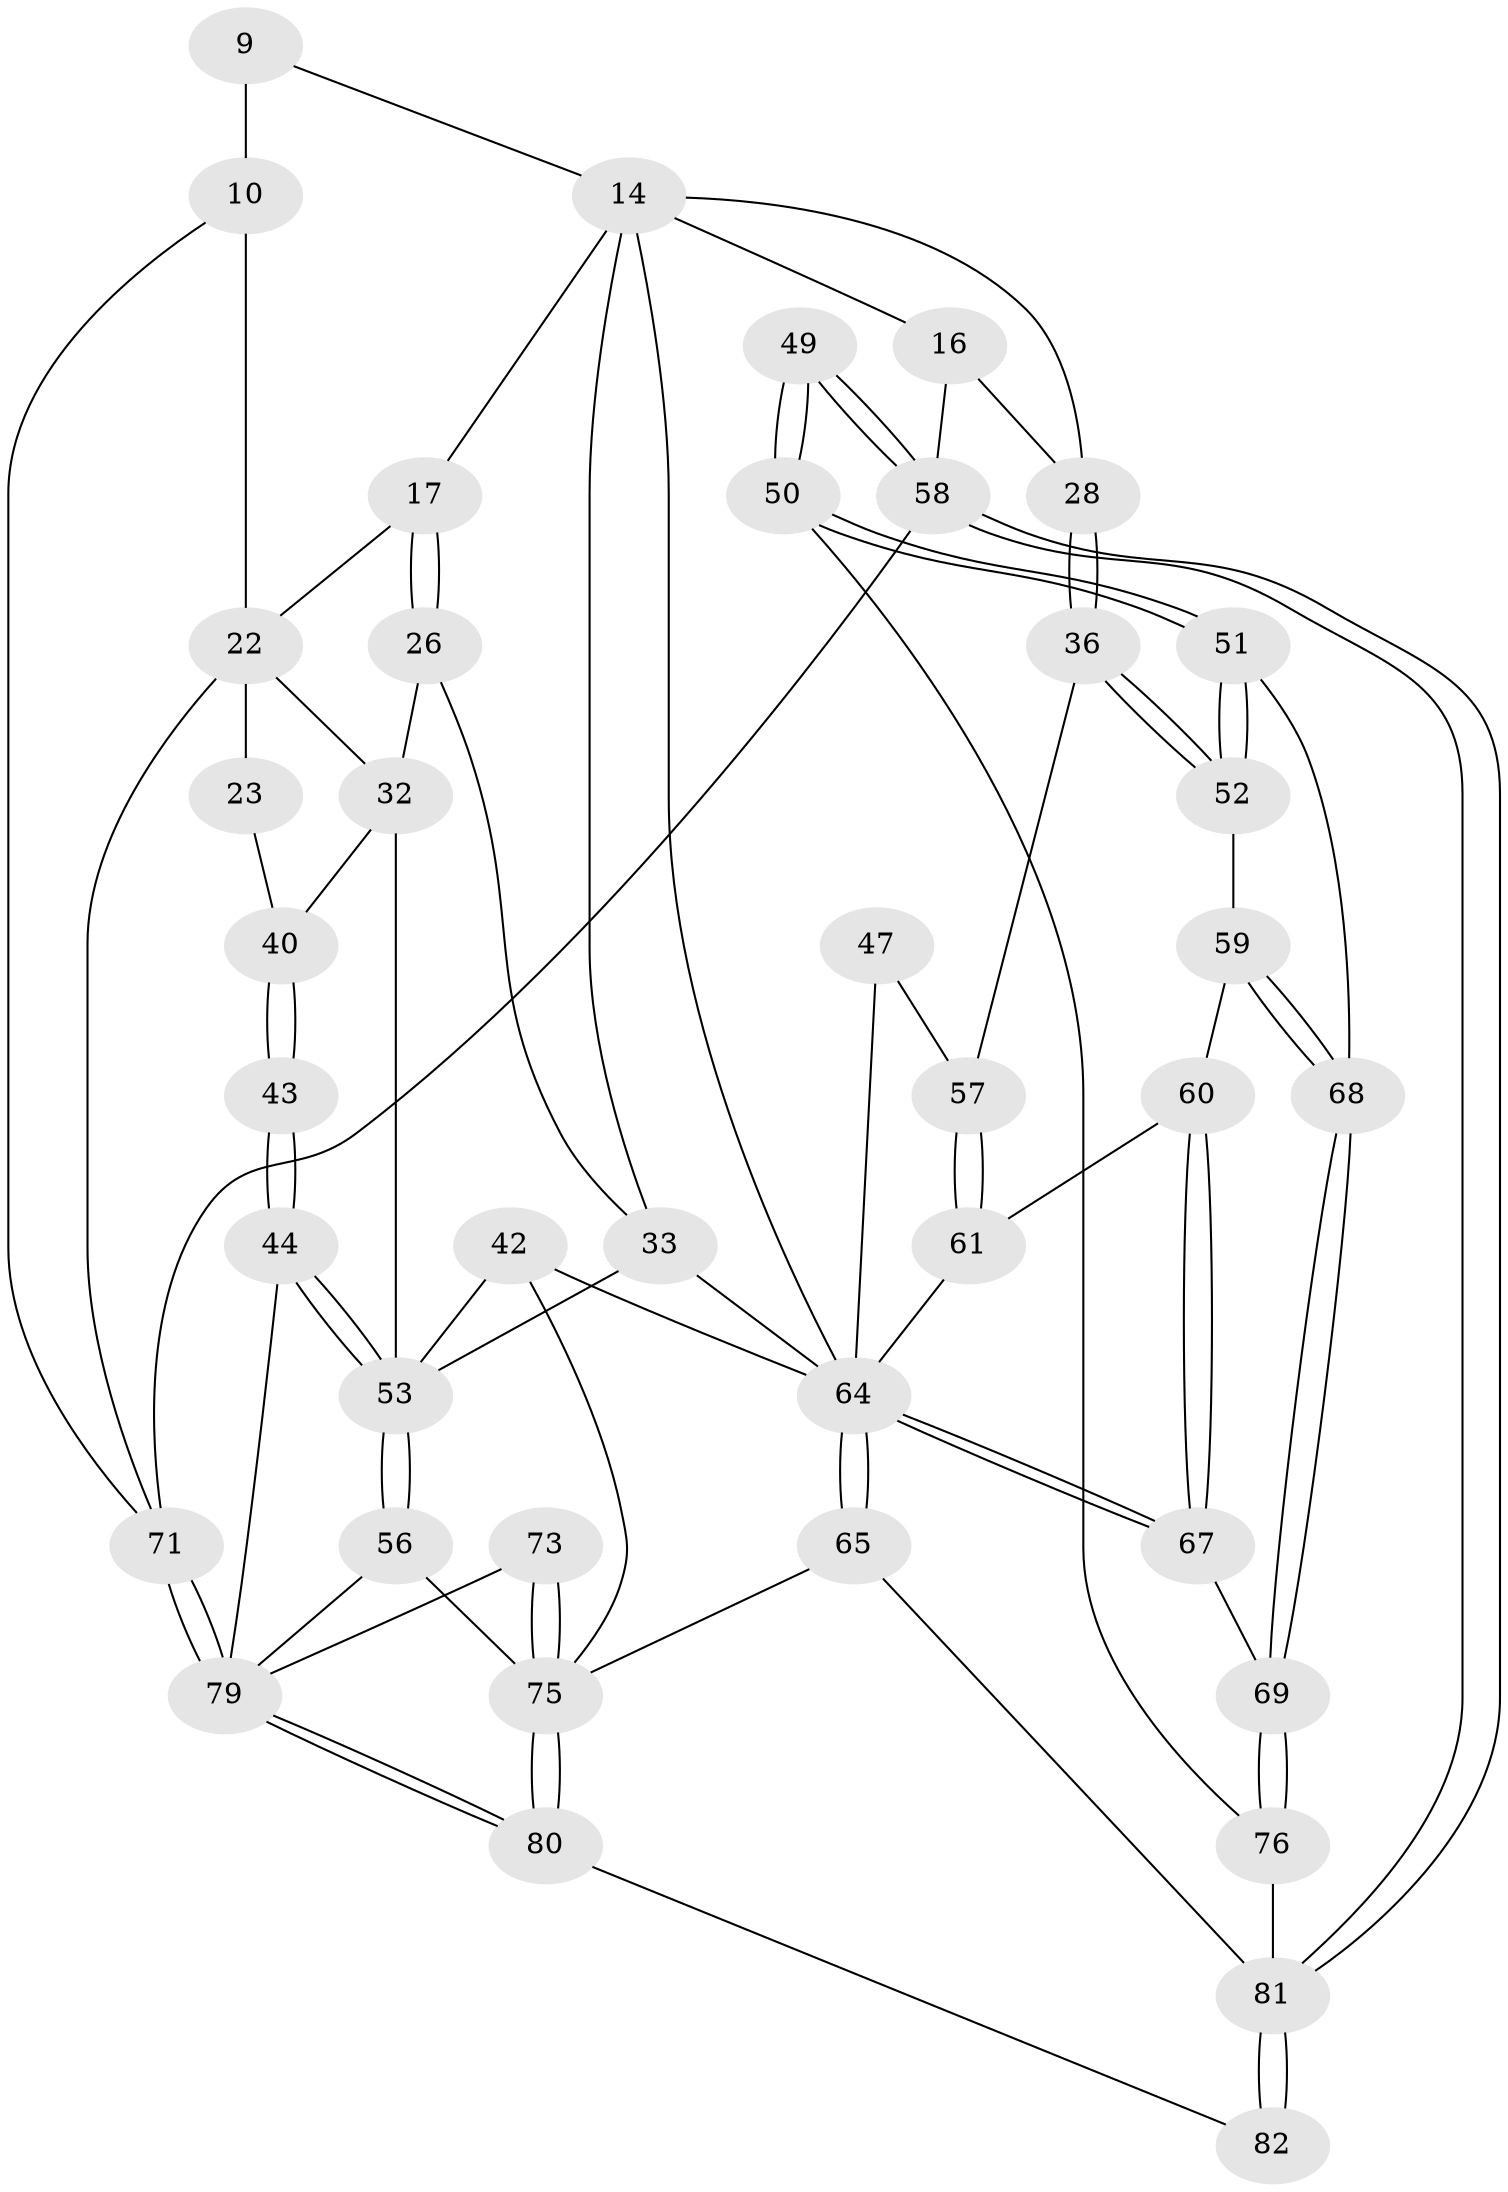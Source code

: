 // original degree distribution, {3: 0.024390243902439025, 4: 0.24390243902439024, 5: 0.5121951219512195, 6: 0.21951219512195122}
// Generated by graph-tools (version 1.1) at 2025/01/03/09/25 05:01:14]
// undirected, 41 vertices, 92 edges
graph export_dot {
graph [start="1"]
  node [color=gray90,style=filled];
  9 [pos="+0.3009994701349125+0",super="+6"];
  10 [pos="+0.1353862284153719+0.13991190673337808",super="+5"];
  14 [pos="+0.5831598935406237+0.24928224701151083",super="+8+13"];
  16 [pos="+0.9521895617262672+0.32995450573731344",super="+11"];
  17 [pos="+0.33895760812513565+0.2243433826736213"];
  22 [pos="+0.20221997730774535+0.34528100365393605",super="+21"];
  23 [pos="+0.044686081577092286+0.2957698507901996"];
  26 [pos="+0.33803579924900423+0.24161844597985094"];
  28 [pos="+0.9130962375006318+0.35903236777815634",super="+12"];
  32 [pos="+0.26225398716999915+0.42523699743053267",super="+27"];
  33 [pos="+0.4601479990161829+0.3762975094564671",super="+25"];
  36 [pos="+0.8266037805900591+0.44232676209138994"];
  40 [pos="+0.13473206458533724+0.41040665406364",super="+39"];
  42 [pos="+0.46691356450535737+0.5365386825635262"];
  43 [pos="+0.0758873591658952+0.5058472614413481"];
  44 [pos="+0.0634800546152068+0.514838084147396"];
  47 [pos="+0.5392453115110142+0.5459343262005792",super="+38"];
  49 [pos="+1+0.7956946043677713"];
  50 [pos="+0.9347878686133646+0.7118703579028677"];
  51 [pos="+0.9085196265003808+0.6731839684606007"];
  52 [pos="+0.8424571778020303+0.5391793003646483"];
  53 [pos="+0.27700647240667414+0.6150227478749096",super="+31+30+29"];
  56 [pos="+0.27770327788373445+0.6165166029120237"];
  57 [pos="+0.6444881866026725+0.5751507630145796",super="+37"];
  58 [pos="+1+1",super="+3+15"];
  59 [pos="+0.6843194458478489+0.6411104624257121"];
  60 [pos="+0.682754493763279+0.6407168924283388"];
  61 [pos="+0.6745816057157037+0.6328960126974036"];
  64 [pos="+0.5160578533889503+0.7969131727818356",super="+63+41+34"];
  65 [pos="+0.5127766982022613+0.8012319051921146"];
  67 [pos="+0.612972281015517+0.7553569425030885"];
  68 [pos="+0.6996146604545873+0.6569631458342198"];
  69 [pos="+0.7453885192608495+0.7643957317324889"];
  71 [pos="+0+1",super="+4+46"];
  73 [pos="+0.21164294867323474+0.7379765007631687"];
  75 [pos="+0.3305220260422688+0.9399388347134215",super="+66+54+55"];
  76 [pos="+0.7926369675362961+0.7949281251708683"];
  79 [pos="+0+1",super="+74+72+62+70"];
  80 [pos="+0.19916297472921252+1"];
  81 [pos="+1+1",super="+77+78"];
  82 [pos="+0.6338827992663881+1"];
  9 -- 10 [weight=2];
  9 -- 14;
  10 -- 71;
  10 -- 22;
  14 -- 33;
  14 -- 16;
  14 -- 17;
  14 -- 64;
  14 -- 28;
  16 -- 28 [weight=2];
  16 -- 58 [weight=2];
  17 -- 26;
  17 -- 26;
  17 -- 22;
  22 -- 23 [weight=2];
  22 -- 71;
  22 -- 32;
  23 -- 40;
  26 -- 32;
  26 -- 33;
  28 -- 36;
  28 -- 36;
  32 -- 40;
  32 -- 53;
  33 -- 64;
  33 -- 53 [weight=2];
  36 -- 52;
  36 -- 52;
  36 -- 57;
  40 -- 43 [weight=2];
  40 -- 43;
  42 -- 75;
  42 -- 53;
  42 -- 64;
  43 -- 44;
  43 -- 44;
  44 -- 53;
  44 -- 53;
  44 -- 79;
  47 -- 57 [weight=2];
  47 -- 64 [weight=2];
  49 -- 50;
  49 -- 50;
  49 -- 58 [weight=2];
  49 -- 58;
  50 -- 51;
  50 -- 51;
  50 -- 76;
  51 -- 52;
  51 -- 52;
  51 -- 68;
  52 -- 59;
  53 -- 56;
  53 -- 56;
  56 -- 75;
  56 -- 79;
  57 -- 61;
  57 -- 61;
  58 -- 81;
  58 -- 81;
  58 -- 71 [weight=2];
  59 -- 60;
  59 -- 68;
  59 -- 68;
  60 -- 61;
  60 -- 67;
  60 -- 67;
  61 -- 64;
  64 -- 65;
  64 -- 65;
  64 -- 67;
  64 -- 67;
  65 -- 75;
  65 -- 81;
  67 -- 69;
  68 -- 69;
  68 -- 69;
  69 -- 76;
  69 -- 76;
  71 -- 79 [weight=4];
  71 -- 79;
  73 -- 75 [weight=2];
  73 -- 75;
  73 -- 79;
  75 -- 80;
  75 -- 80;
  76 -- 81;
  79 -- 80;
  79 -- 80;
  80 -- 82;
  81 -- 82 [weight=2];
  81 -- 82;
}
